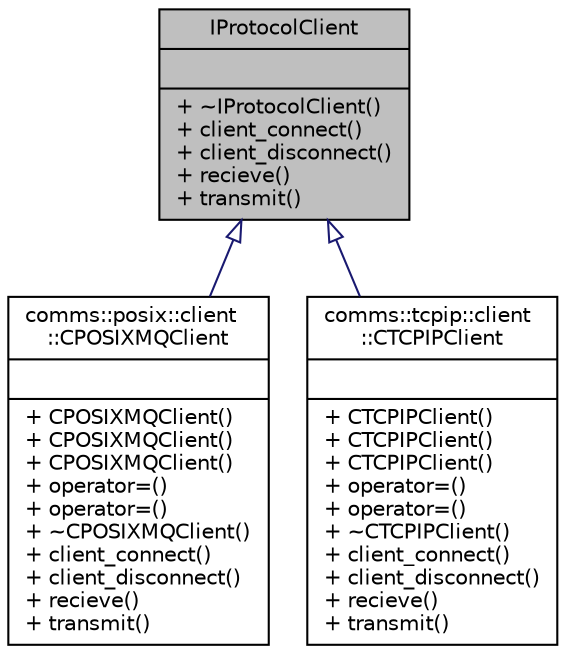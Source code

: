 digraph "IProtocolClient"
{
 // LATEX_PDF_SIZE
  edge [fontname="Helvetica",fontsize="10",labelfontname="Helvetica",labelfontsize="10"];
  node [fontname="Helvetica",fontsize="10",shape=record];
  Node1 [label="{IProtocolClient\n||+ ~IProtocolClient()\l+ client_connect()\l+ client_disconnect()\l+ recieve()\l+ transmit()\l}",height=0.2,width=0.4,color="black", fillcolor="grey75", style="filled", fontcolor="black",tooltip=" "];
  Node1 -> Node2 [dir="back",color="midnightblue",fontsize="10",style="solid",arrowtail="onormal"];
  Node2 [label="{comms::posix::client\l::CPOSIXMQClient\n||+ CPOSIXMQClient()\l+ CPOSIXMQClient()\l+ CPOSIXMQClient()\l+ operator=()\l+ operator=()\l+ ~CPOSIXMQClient()\l+ client_connect()\l+ client_disconnect()\l+ recieve()\l+ transmit()\l}",height=0.2,width=0.4,color="black", fillcolor="white", style="filled",URL="$classcomms_1_1posix_1_1client_1_1CPOSIXMQClient.html",tooltip=" "];
  Node1 -> Node3 [dir="back",color="midnightblue",fontsize="10",style="solid",arrowtail="onormal"];
  Node3 [label="{comms::tcpip::client\l::CTCPIPClient\n||+ CTCPIPClient()\l+ CTCPIPClient()\l+ CTCPIPClient()\l+ operator=()\l+ operator=()\l+ ~CTCPIPClient()\l+ client_connect()\l+ client_disconnect()\l+ recieve()\l+ transmit()\l}",height=0.2,width=0.4,color="black", fillcolor="white", style="filled",URL="$classcomms_1_1tcpip_1_1client_1_1CTCPIPClient.html",tooltip=" "];
}
